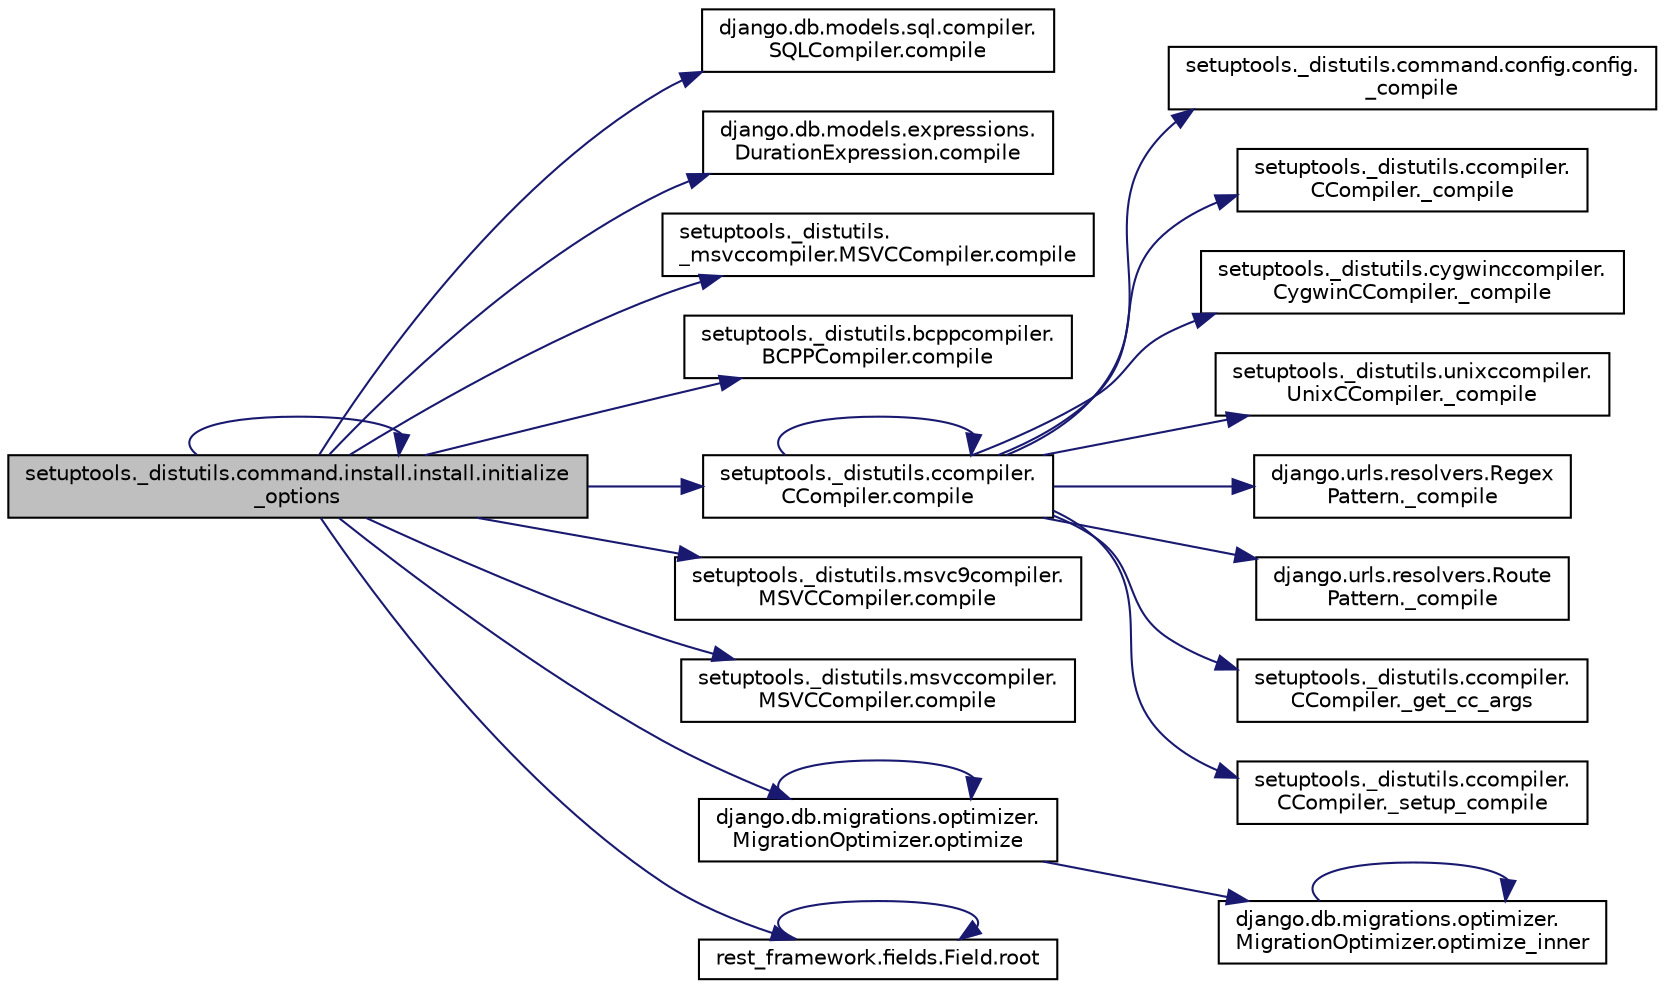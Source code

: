 digraph "setuptools._distutils.command.install.install.initialize_options"
{
 // LATEX_PDF_SIZE
  edge [fontname="Helvetica",fontsize="10",labelfontname="Helvetica",labelfontsize="10"];
  node [fontname="Helvetica",fontsize="10",shape=record];
  rankdir="LR";
  Node1 [label="setuptools._distutils.command.install.install.initialize\l_options",height=0.2,width=0.4,color="black", fillcolor="grey75", style="filled", fontcolor="black",tooltip=" "];
  Node1 -> Node2 [color="midnightblue",fontsize="10",style="solid",fontname="Helvetica"];
  Node2 [label="django.db.models.sql.compiler.\lSQLCompiler.compile",height=0.2,width=0.4,color="black", fillcolor="white", style="filled",URL="$df/de2/classdjango_1_1db_1_1models_1_1sql_1_1compiler_1_1_s_q_l_compiler.html#a32595f72b9ee93811a5aa0c62a0731bf",tooltip=" "];
  Node1 -> Node3 [color="midnightblue",fontsize="10",style="solid",fontname="Helvetica"];
  Node3 [label="django.db.models.expressions.\lDurationExpression.compile",height=0.2,width=0.4,color="black", fillcolor="white", style="filled",URL="$df/d03/classdjango_1_1db_1_1models_1_1expressions_1_1_duration_expression.html#af6c7640c2b1cafc6c47b3daaf8abc6d6",tooltip=" "];
  Node1 -> Node4 [color="midnightblue",fontsize="10",style="solid",fontname="Helvetica"];
  Node4 [label="setuptools._distutils.\l_msvccompiler.MSVCCompiler.compile",height=0.2,width=0.4,color="black", fillcolor="white", style="filled",URL="$db/da5/classsetuptools_1_1__distutils_1_1__msvccompiler_1_1_m_s_v_c_compiler.html#ac642fa6ac2fb8e00686189cecfff2ca6",tooltip=" "];
  Node1 -> Node5 [color="midnightblue",fontsize="10",style="solid",fontname="Helvetica"];
  Node5 [label="setuptools._distutils.bcppcompiler.\lBCPPCompiler.compile",height=0.2,width=0.4,color="black", fillcolor="white", style="filled",URL="$db/d1b/classsetuptools_1_1__distutils_1_1bcppcompiler_1_1_b_c_p_p_compiler.html#a0bcc35ed8d94b790b4080b431aa900f6",tooltip=" "];
  Node1 -> Node6 [color="midnightblue",fontsize="10",style="solid",fontname="Helvetica"];
  Node6 [label="setuptools._distutils.ccompiler.\lCCompiler.compile",height=0.2,width=0.4,color="black", fillcolor="white", style="filled",URL="$d0/daa/classsetuptools_1_1__distutils_1_1ccompiler_1_1_c_compiler.html#a7833583eb8aad3b9be525a98b9293fa5",tooltip=" "];
  Node6 -> Node7 [color="midnightblue",fontsize="10",style="solid",fontname="Helvetica"];
  Node7 [label="setuptools._distutils.command.config.config.\l_compile",height=0.2,width=0.4,color="black", fillcolor="white", style="filled",URL="$d2/d18/classsetuptools_1_1__distutils_1_1command_1_1config_1_1config.html#a36c863388689da3d8ea8efe45d286aca",tooltip=" "];
  Node6 -> Node8 [color="midnightblue",fontsize="10",style="solid",fontname="Helvetica"];
  Node8 [label="setuptools._distutils.ccompiler.\lCCompiler._compile",height=0.2,width=0.4,color="black", fillcolor="white", style="filled",URL="$d0/daa/classsetuptools_1_1__distutils_1_1ccompiler_1_1_c_compiler.html#a117513eeacbcffd553c0b688a5eeae34",tooltip=" "];
  Node6 -> Node9 [color="midnightblue",fontsize="10",style="solid",fontname="Helvetica"];
  Node9 [label="setuptools._distutils.cygwinccompiler.\lCygwinCCompiler._compile",height=0.2,width=0.4,color="black", fillcolor="white", style="filled",URL="$d5/d19/classsetuptools_1_1__distutils_1_1cygwinccompiler_1_1_cygwin_c_compiler.html#ae7f918242d4512f70410d228bbfc5758",tooltip=" "];
  Node6 -> Node10 [color="midnightblue",fontsize="10",style="solid",fontname="Helvetica"];
  Node10 [label="setuptools._distutils.unixccompiler.\lUnixCCompiler._compile",height=0.2,width=0.4,color="black", fillcolor="white", style="filled",URL="$d5/da2/classsetuptools_1_1__distutils_1_1unixccompiler_1_1_unix_c_compiler.html#addeefa825fbf9dfef5669cb3ac77af97",tooltip=" "];
  Node6 -> Node11 [color="midnightblue",fontsize="10",style="solid",fontname="Helvetica"];
  Node11 [label="django.urls.resolvers.Regex\lPattern._compile",height=0.2,width=0.4,color="black", fillcolor="white", style="filled",URL="$de/dca/classdjango_1_1urls_1_1resolvers_1_1_regex_pattern.html#afe4744cc57b32ca688c90ee538b6f392",tooltip=" "];
  Node6 -> Node12 [color="midnightblue",fontsize="10",style="solid",fontname="Helvetica"];
  Node12 [label="django.urls.resolvers.Route\lPattern._compile",height=0.2,width=0.4,color="black", fillcolor="white", style="filled",URL="$db/d58/classdjango_1_1urls_1_1resolvers_1_1_route_pattern.html#a23200c7926ec6d89793597e8257567eb",tooltip=" "];
  Node6 -> Node13 [color="midnightblue",fontsize="10",style="solid",fontname="Helvetica"];
  Node13 [label="setuptools._distutils.ccompiler.\lCCompiler._get_cc_args",height=0.2,width=0.4,color="black", fillcolor="white", style="filled",URL="$d0/daa/classsetuptools_1_1__distutils_1_1ccompiler_1_1_c_compiler.html#a6da1d7b55553f0c4c84f9323af0798cf",tooltip=" "];
  Node6 -> Node14 [color="midnightblue",fontsize="10",style="solid",fontname="Helvetica"];
  Node14 [label="setuptools._distutils.ccompiler.\lCCompiler._setup_compile",height=0.2,width=0.4,color="black", fillcolor="white", style="filled",URL="$d0/daa/classsetuptools_1_1__distutils_1_1ccompiler_1_1_c_compiler.html#a598994ee15273fe9e868797cf66389d8",tooltip=" "];
  Node6 -> Node6 [color="midnightblue",fontsize="10",style="solid",fontname="Helvetica"];
  Node1 -> Node15 [color="midnightblue",fontsize="10",style="solid",fontname="Helvetica"];
  Node15 [label="setuptools._distutils.msvc9compiler.\lMSVCCompiler.compile",height=0.2,width=0.4,color="black", fillcolor="white", style="filled",URL="$d3/d66/classsetuptools_1_1__distutils_1_1msvc9compiler_1_1_m_s_v_c_compiler.html#a8ed1af33b4f9e03527e5a4d1aeb0f0a6",tooltip=" "];
  Node1 -> Node16 [color="midnightblue",fontsize="10",style="solid",fontname="Helvetica"];
  Node16 [label="setuptools._distutils.msvccompiler.\lMSVCCompiler.compile",height=0.2,width=0.4,color="black", fillcolor="white", style="filled",URL="$d3/d17/classsetuptools_1_1__distutils_1_1msvccompiler_1_1_m_s_v_c_compiler.html#ab6f87459d24ece924175a9f45637d315",tooltip=" "];
  Node1 -> Node1 [color="midnightblue",fontsize="10",style="solid",fontname="Helvetica"];
  Node1 -> Node17 [color="midnightblue",fontsize="10",style="solid",fontname="Helvetica"];
  Node17 [label="django.db.migrations.optimizer.\lMigrationOptimizer.optimize",height=0.2,width=0.4,color="black", fillcolor="white", style="filled",URL="$da/d33/classdjango_1_1db_1_1migrations_1_1optimizer_1_1_migration_optimizer.html#a9a19ed4669927c018a19285834fa80cd",tooltip=" "];
  Node17 -> Node17 [color="midnightblue",fontsize="10",style="solid",fontname="Helvetica"];
  Node17 -> Node18 [color="midnightblue",fontsize="10",style="solid",fontname="Helvetica"];
  Node18 [label="django.db.migrations.optimizer.\lMigrationOptimizer.optimize_inner",height=0.2,width=0.4,color="black", fillcolor="white", style="filled",URL="$da/d33/classdjango_1_1db_1_1migrations_1_1optimizer_1_1_migration_optimizer.html#a6f17eda0fac71a05ef9b5449e9c1e495",tooltip=" "];
  Node18 -> Node18 [color="midnightblue",fontsize="10",style="solid",fontname="Helvetica"];
  Node1 -> Node19 [color="midnightblue",fontsize="10",style="solid",fontname="Helvetica"];
  Node19 [label="rest_framework.fields.Field.root",height=0.2,width=0.4,color="black", fillcolor="white", style="filled",URL="$d9/d53/classrest__framework_1_1fields_1_1_field.html#a266415cbd632ae76dee42f9ee139745b",tooltip=" "];
  Node19 -> Node19 [color="midnightblue",fontsize="10",style="solid",fontname="Helvetica"];
}
